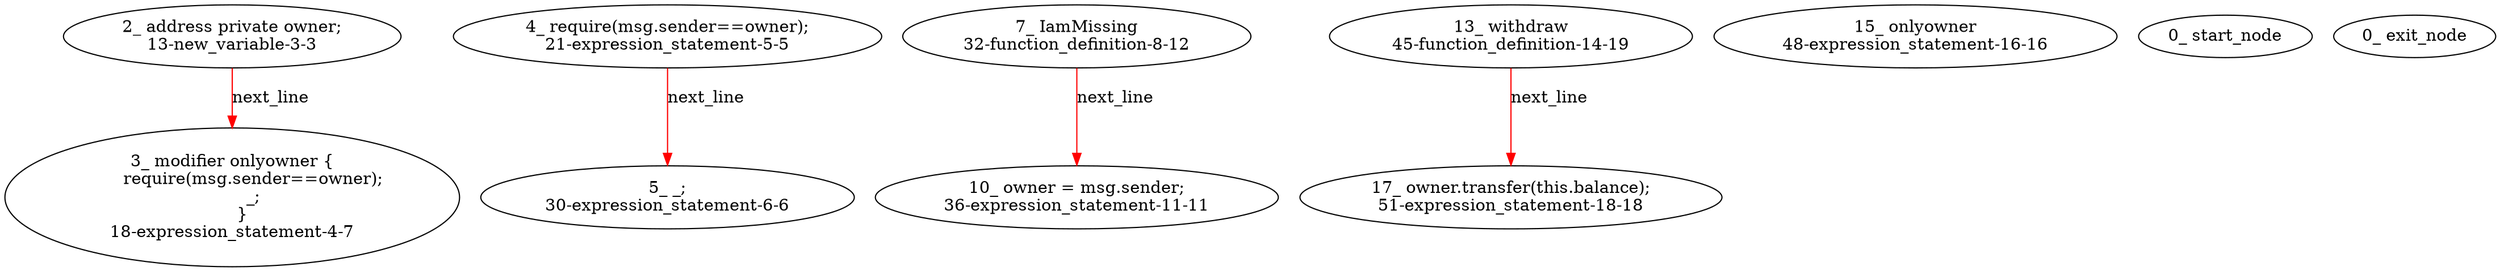 digraph  {
13 [label="2_ address private owner;\n13-new_variable-3-3", type_label=new_variable];
18 [label="3_ modifier onlyowner {\n        require(msg.sender==owner);\n        _;\n    }\n18-expression_statement-4-7", type_label=expression_statement];
21 [label="4_ require(msg.sender==owner);\n21-expression_statement-5-5", type_label=expression_statement];
30 [label="5_ _;\n30-expression_statement-6-6", type_label=expression_statement];
32 [label="7_ IamMissing\n32-function_definition-8-12", type_label=function_definition];
36 [label="10_ owner = msg.sender;\n36-expression_statement-11-11", type_label=expression_statement];
45 [label="13_ withdraw\n45-function_definition-14-19", type_label=function_definition];
48 [label="15_ onlyowner\n48-expression_statement-16-16", type_label=expression_statement];
51 [label="17_ owner.transfer(this.balance);\n51-expression_statement-18-18", type_label=expression_statement];
1 [label="0_ start_node", type_label=start];
2 [label="0_ exit_node", type_label=exit];
13 -> 18  [color=red, controlflow_type=next_line, edge_type=CFG_edge, key=0, label=next_line];
21 -> 30  [color=red, controlflow_type=next_line, edge_type=CFG_edge, key=0, label=next_line];
32 -> 36  [color=red, controlflow_type=next_line, edge_type=CFG_edge, key=0, label=next_line];
45 -> 51  [color=red, controlflow_type=next_line, edge_type=CFG_edge, key=0, label=next_line];
}
